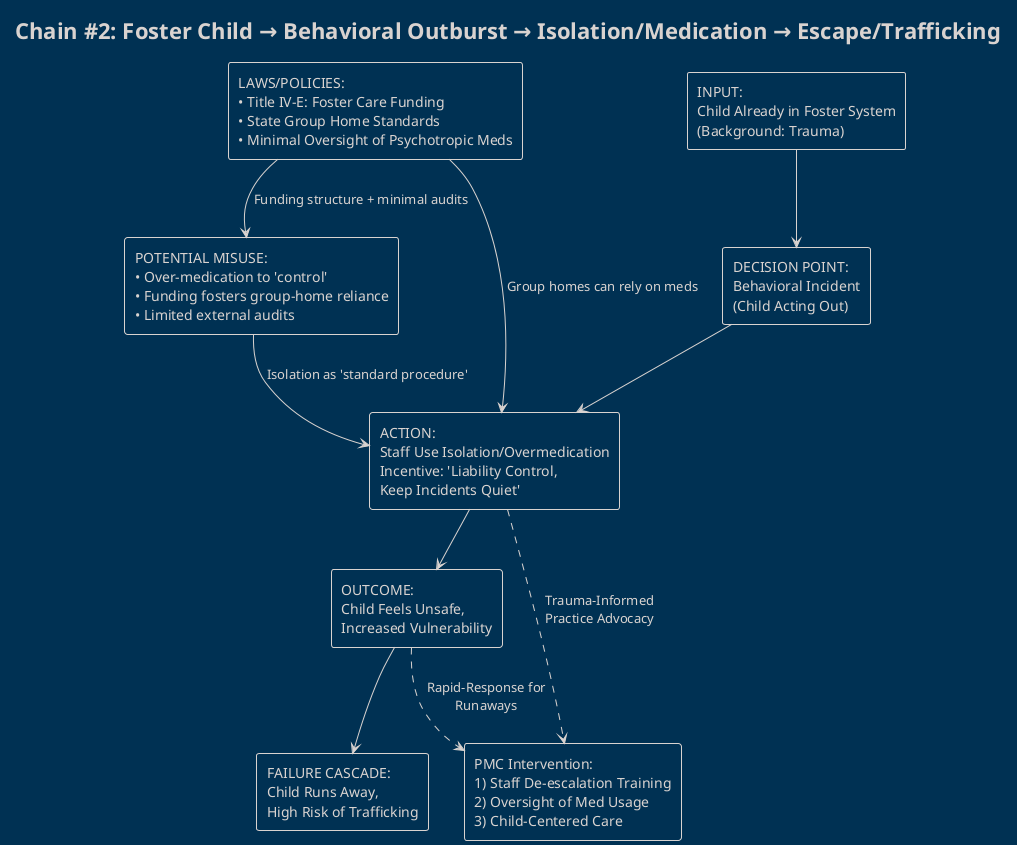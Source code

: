 @startuml Chain2-FosterBehavior
!theme blueprint
top to bottom direction

title Chain #2: Foster Child → Behavioral Outburst → Isolation/Medication → Escape/Trafficking

rectangle "LAWS/POLICIES:\n• Title IV‐E: Foster Care Funding\n• State Group Home Standards\n• Minimal Oversight of Psychotropic Meds" as L2
rectangle "POTENTIAL MISUSE:\n• Over‐medication to 'control'\n• Funding fosters group-home reliance\n• Limited external audits" as M2

rectangle "INPUT:\nChild Already in Foster System\n(Background: Trauma)" as C2_Input
rectangle "DECISION POINT:\nBehavioral Incident\n(Child Acting Out)" as C2_Decision
rectangle "ACTION:\nStaff Use Isolation/Overmedication\nIncentive: 'Liability Control,\nKeep Incidents Quiet'" as C2_Action
rectangle "OUTCOME:\nChild Feels Unsafe,\nIncreased Vulnerability" as C2_Outcome
rectangle "FAILURE CASCADE:\nChild Runs Away,\nHigh Risk of Trafficking" as C2_Failure
rectangle "PMC Intervention:\n1) Staff De-escalation Training\n2) Oversight of Med Usage\n3) Child-Centered Care" as C2_PMC

L2 --> M2 : "Funding structure + minimal audits"
L2 --> C2_Action : "Group homes can rely on meds"
M2 --> C2_Action : "Isolation as 'standard procedure'"

C2_Input --> C2_Decision
C2_Decision --> C2_Action
C2_Action --> C2_Outcome
C2_Outcome --> C2_Failure

C2_Action -[dashed]-> C2_PMC : "Trauma-Informed\nPractice Advocacy"
C2_Outcome -[dashed]-> C2_PMC : "Rapid-Response for\nRunaways"

@enduml

